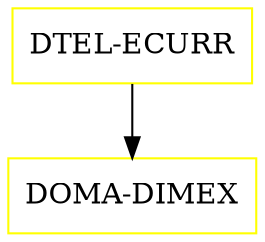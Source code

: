 digraph G {
  "DTEL-ECURR" [shape=box,color=yellow];
  "DOMA-DIMEX" [shape=box,color=yellow,URL="./DOMA_DIMEX.html"];
  "DTEL-ECURR" -> "DOMA-DIMEX";
}
